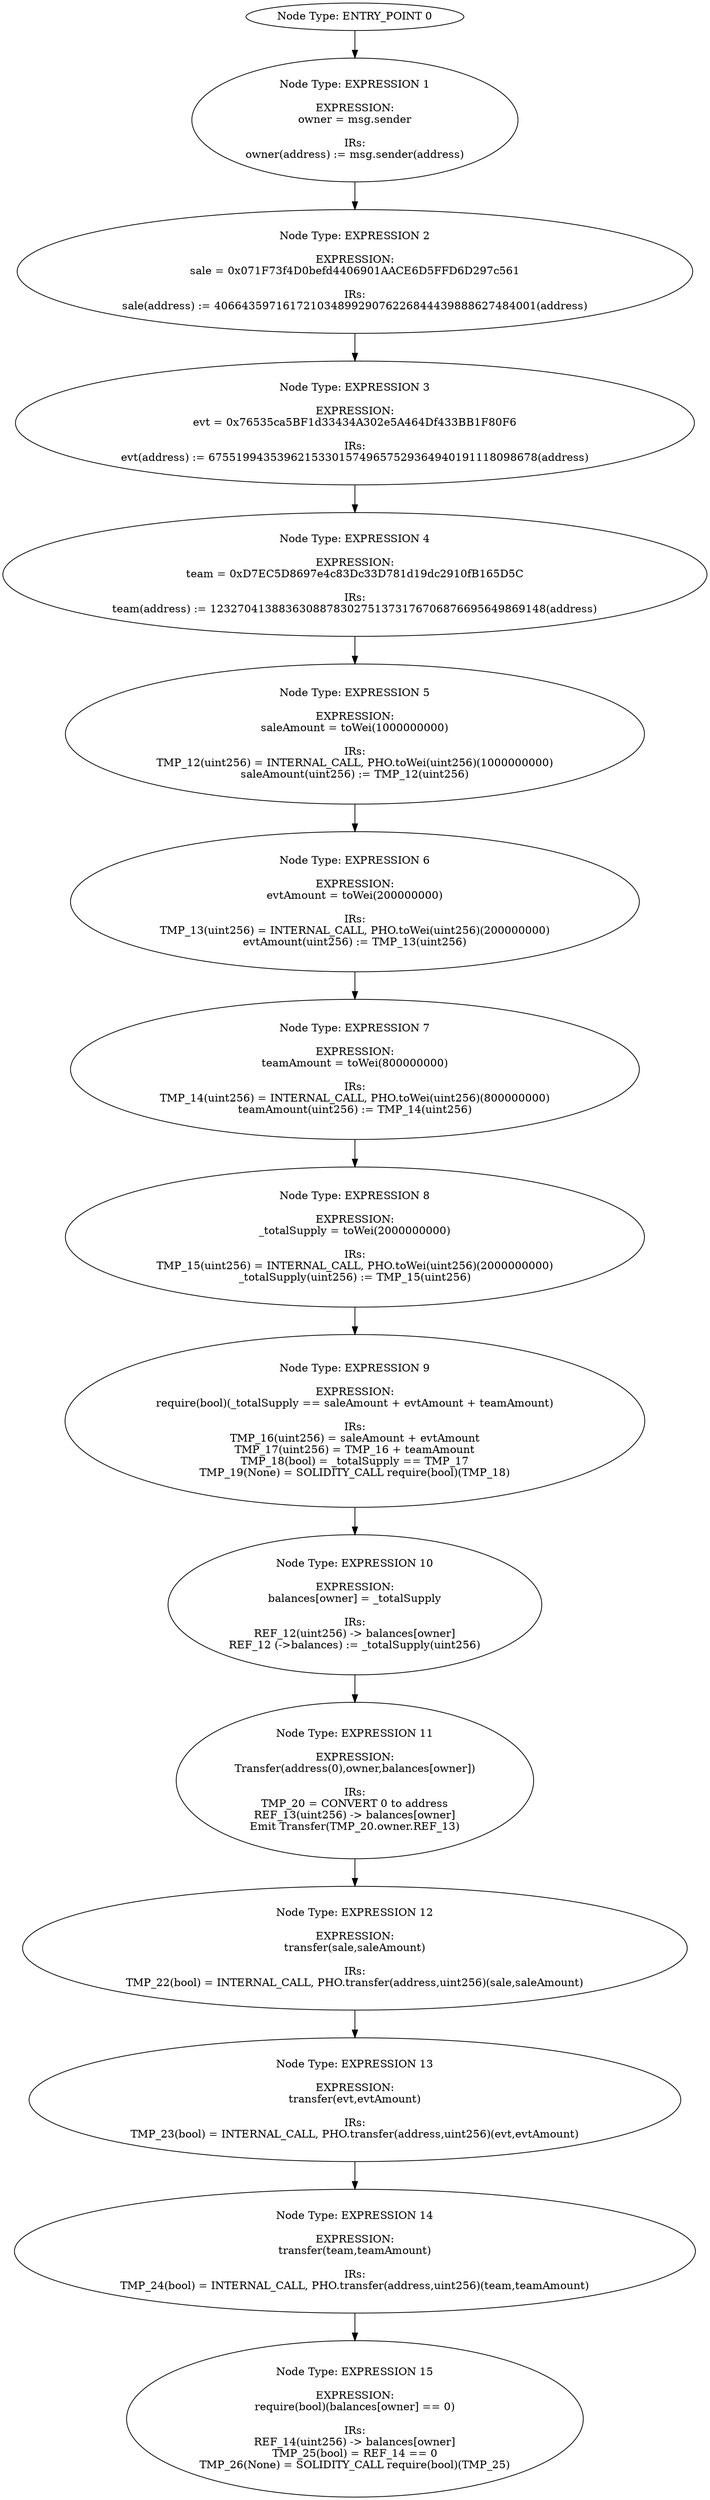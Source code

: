 digraph{
0[label="Node Type: ENTRY_POINT 0
"];
0->1;
1[label="Node Type: EXPRESSION 1

EXPRESSION:
owner = msg.sender

IRs:
owner(address) := msg.sender(address)"];
1->2;
2[label="Node Type: EXPRESSION 2

EXPRESSION:
sale = 0x071F73f4D0befd4406901AACE6D5FFD6D297c561

IRs:
sale(address) := 40664359716172103489929076226844439888627484001(address)"];
2->3;
3[label="Node Type: EXPRESSION 3

EXPRESSION:
evt = 0x76535ca5BF1d33434A302e5A464Df433BB1F80F6

IRs:
evt(address) := 675519943539621533015749657529364940191118098678(address)"];
3->4;
4[label="Node Type: EXPRESSION 4

EXPRESSION:
team = 0xD7EC5D8697e4c83Dc33D781d19dc2910fB165D5C

IRs:
team(address) := 1232704138836308878302751373176706876695649869148(address)"];
4->5;
5[label="Node Type: EXPRESSION 5

EXPRESSION:
saleAmount = toWei(1000000000)

IRs:
TMP_12(uint256) = INTERNAL_CALL, PHO.toWei(uint256)(1000000000)
saleAmount(uint256) := TMP_12(uint256)"];
5->6;
6[label="Node Type: EXPRESSION 6

EXPRESSION:
evtAmount = toWei(200000000)

IRs:
TMP_13(uint256) = INTERNAL_CALL, PHO.toWei(uint256)(200000000)
evtAmount(uint256) := TMP_13(uint256)"];
6->7;
7[label="Node Type: EXPRESSION 7

EXPRESSION:
teamAmount = toWei(800000000)

IRs:
TMP_14(uint256) = INTERNAL_CALL, PHO.toWei(uint256)(800000000)
teamAmount(uint256) := TMP_14(uint256)"];
7->8;
8[label="Node Type: EXPRESSION 8

EXPRESSION:
_totalSupply = toWei(2000000000)

IRs:
TMP_15(uint256) = INTERNAL_CALL, PHO.toWei(uint256)(2000000000)
_totalSupply(uint256) := TMP_15(uint256)"];
8->9;
9[label="Node Type: EXPRESSION 9

EXPRESSION:
require(bool)(_totalSupply == saleAmount + evtAmount + teamAmount)

IRs:
TMP_16(uint256) = saleAmount + evtAmount
TMP_17(uint256) = TMP_16 + teamAmount
TMP_18(bool) = _totalSupply == TMP_17
TMP_19(None) = SOLIDITY_CALL require(bool)(TMP_18)"];
9->10;
10[label="Node Type: EXPRESSION 10

EXPRESSION:
balances[owner] = _totalSupply

IRs:
REF_12(uint256) -> balances[owner]
REF_12 (->balances) := _totalSupply(uint256)"];
10->11;
11[label="Node Type: EXPRESSION 11

EXPRESSION:
Transfer(address(0),owner,balances[owner])

IRs:
TMP_20 = CONVERT 0 to address
REF_13(uint256) -> balances[owner]
Emit Transfer(TMP_20.owner.REF_13)"];
11->12;
12[label="Node Type: EXPRESSION 12

EXPRESSION:
transfer(sale,saleAmount)

IRs:
TMP_22(bool) = INTERNAL_CALL, PHO.transfer(address,uint256)(sale,saleAmount)"];
12->13;
13[label="Node Type: EXPRESSION 13

EXPRESSION:
transfer(evt,evtAmount)

IRs:
TMP_23(bool) = INTERNAL_CALL, PHO.transfer(address,uint256)(evt,evtAmount)"];
13->14;
14[label="Node Type: EXPRESSION 14

EXPRESSION:
transfer(team,teamAmount)

IRs:
TMP_24(bool) = INTERNAL_CALL, PHO.transfer(address,uint256)(team,teamAmount)"];
14->15;
15[label="Node Type: EXPRESSION 15

EXPRESSION:
require(bool)(balances[owner] == 0)

IRs:
REF_14(uint256) -> balances[owner]
TMP_25(bool) = REF_14 == 0
TMP_26(None) = SOLIDITY_CALL require(bool)(TMP_25)"];
}

